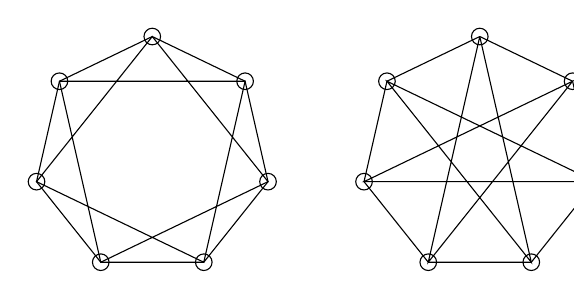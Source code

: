 \begin{minipage}[t]{0.2\linewidth}
   \begin{tikzpicture}[scale=2]
   		\node[draw=none,minimum size=3cm,regular polygon,regular polygon sides=7] (a) {};

		\foreach \x in {1,2,...,7}
			\draw[fill=white,inner sep=0pt, minimum size=5pt] (a.corner \x) circle (1.5pt);
		  
		\draw (a.corner 1) -- (a.corner 2) -- (a.corner 3) -- (a.corner 4) -- (a.corner 5) -- (a.corner 6) -- (a.corner 7) -- (a.corner 1);
		\draw (a.corner 2) -- (a.corner 7) -- (a.corner 5) -- (a.corner 3) -- (a.corner 1) -- (a.corner 6) -- (a.corner 4) -- (a.corner 2) ;

	\end{tikzpicture}
\end{minipage}
\hspace{1.5cm}
\begin{minipage}[t]{0.2\linewidth}
   \begin{tikzpicture}[scale=2]
		\node[draw=none,minimum size=3cm,regular polygon,regular polygon sides=7] (a) {};

		\foreach \x in {1,2,...,7}
  			\draw[fill=white,inner sep=0pt, minimum size=5pt] (a.corner \x) circle (1.5pt);

		\draw (a.corner 1) -- (a.corner 5) -- (a.corner 2) -- (a.corner 6) -- (a.corner 3) -- (a.corner 7) -- (a.corner 4) -- (a.corner 1);
		\draw (a.corner 1) -- (a.corner 2) -- (a.corner 3) -- (a.corner 4) -- (a.corner 5) -- (a.corner 6) -- (a.corner 7) -- (a.corner 1);


	\end{tikzpicture}
\end{minipage}
